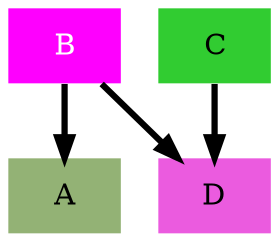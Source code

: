 strict digraph {

    graph [
        rankdir=TB,
        ranksep=0.5,
        nodesep=0.25
    ];
    
    node [
        shape=plaintext,
        style=filled
    ];
    
    edge [
        weight=2.
    ];


    "A" [
        label=<
        <TABLE BORDER="0" CELLBORDER="0" CELLSPACING="0" CELLPADDING="0">
          <TR>
            <TD><FONT COLOR="#000000">A</FONT></TD>
          </TR>
        </TABLE>
        >
        ,
        fillcolor="#93b275"
    ];
    
    "B" [
        label=<
        <TABLE BORDER="0" CELLBORDER="0" CELLSPACING="0" CELLPADDING="0">
          <TR>
            <TD><FONT COLOR="#ffffff">B</FONT></TD>
          </TR>
        </TABLE>
        >
        ,
        fillcolor="#fe00fe"
    ];
    
    "C" [
        label=<
        <TABLE BORDER="0" CELLBORDER="0" CELLSPACING="0" CELLPADDING="0">
          <TR>
            <TD><FONT COLOR="#000000">C</FONT></TD>
          </TR>
        </TABLE>
        >
        ,
        fillcolor="#31cc31"
    ];
    
    "D" [
        label=<
        <TABLE BORDER="0" CELLBORDER="0" CELLSPACING="0" CELLPADDING="0">
          <TR>
            <TD><FONT COLOR="#000000">D</FONT></TD>
          </TR>
        </TABLE>
        >
        ,
        fillcolor="#eb5bdf"
    ];


    "B" -> "A"[
        penwidth=3.0
    ];
    
    "B" -> "D"[
        penwidth=3.0
    ];
    
    "C" -> "D"[
        penwidth=3.0
    ];
}